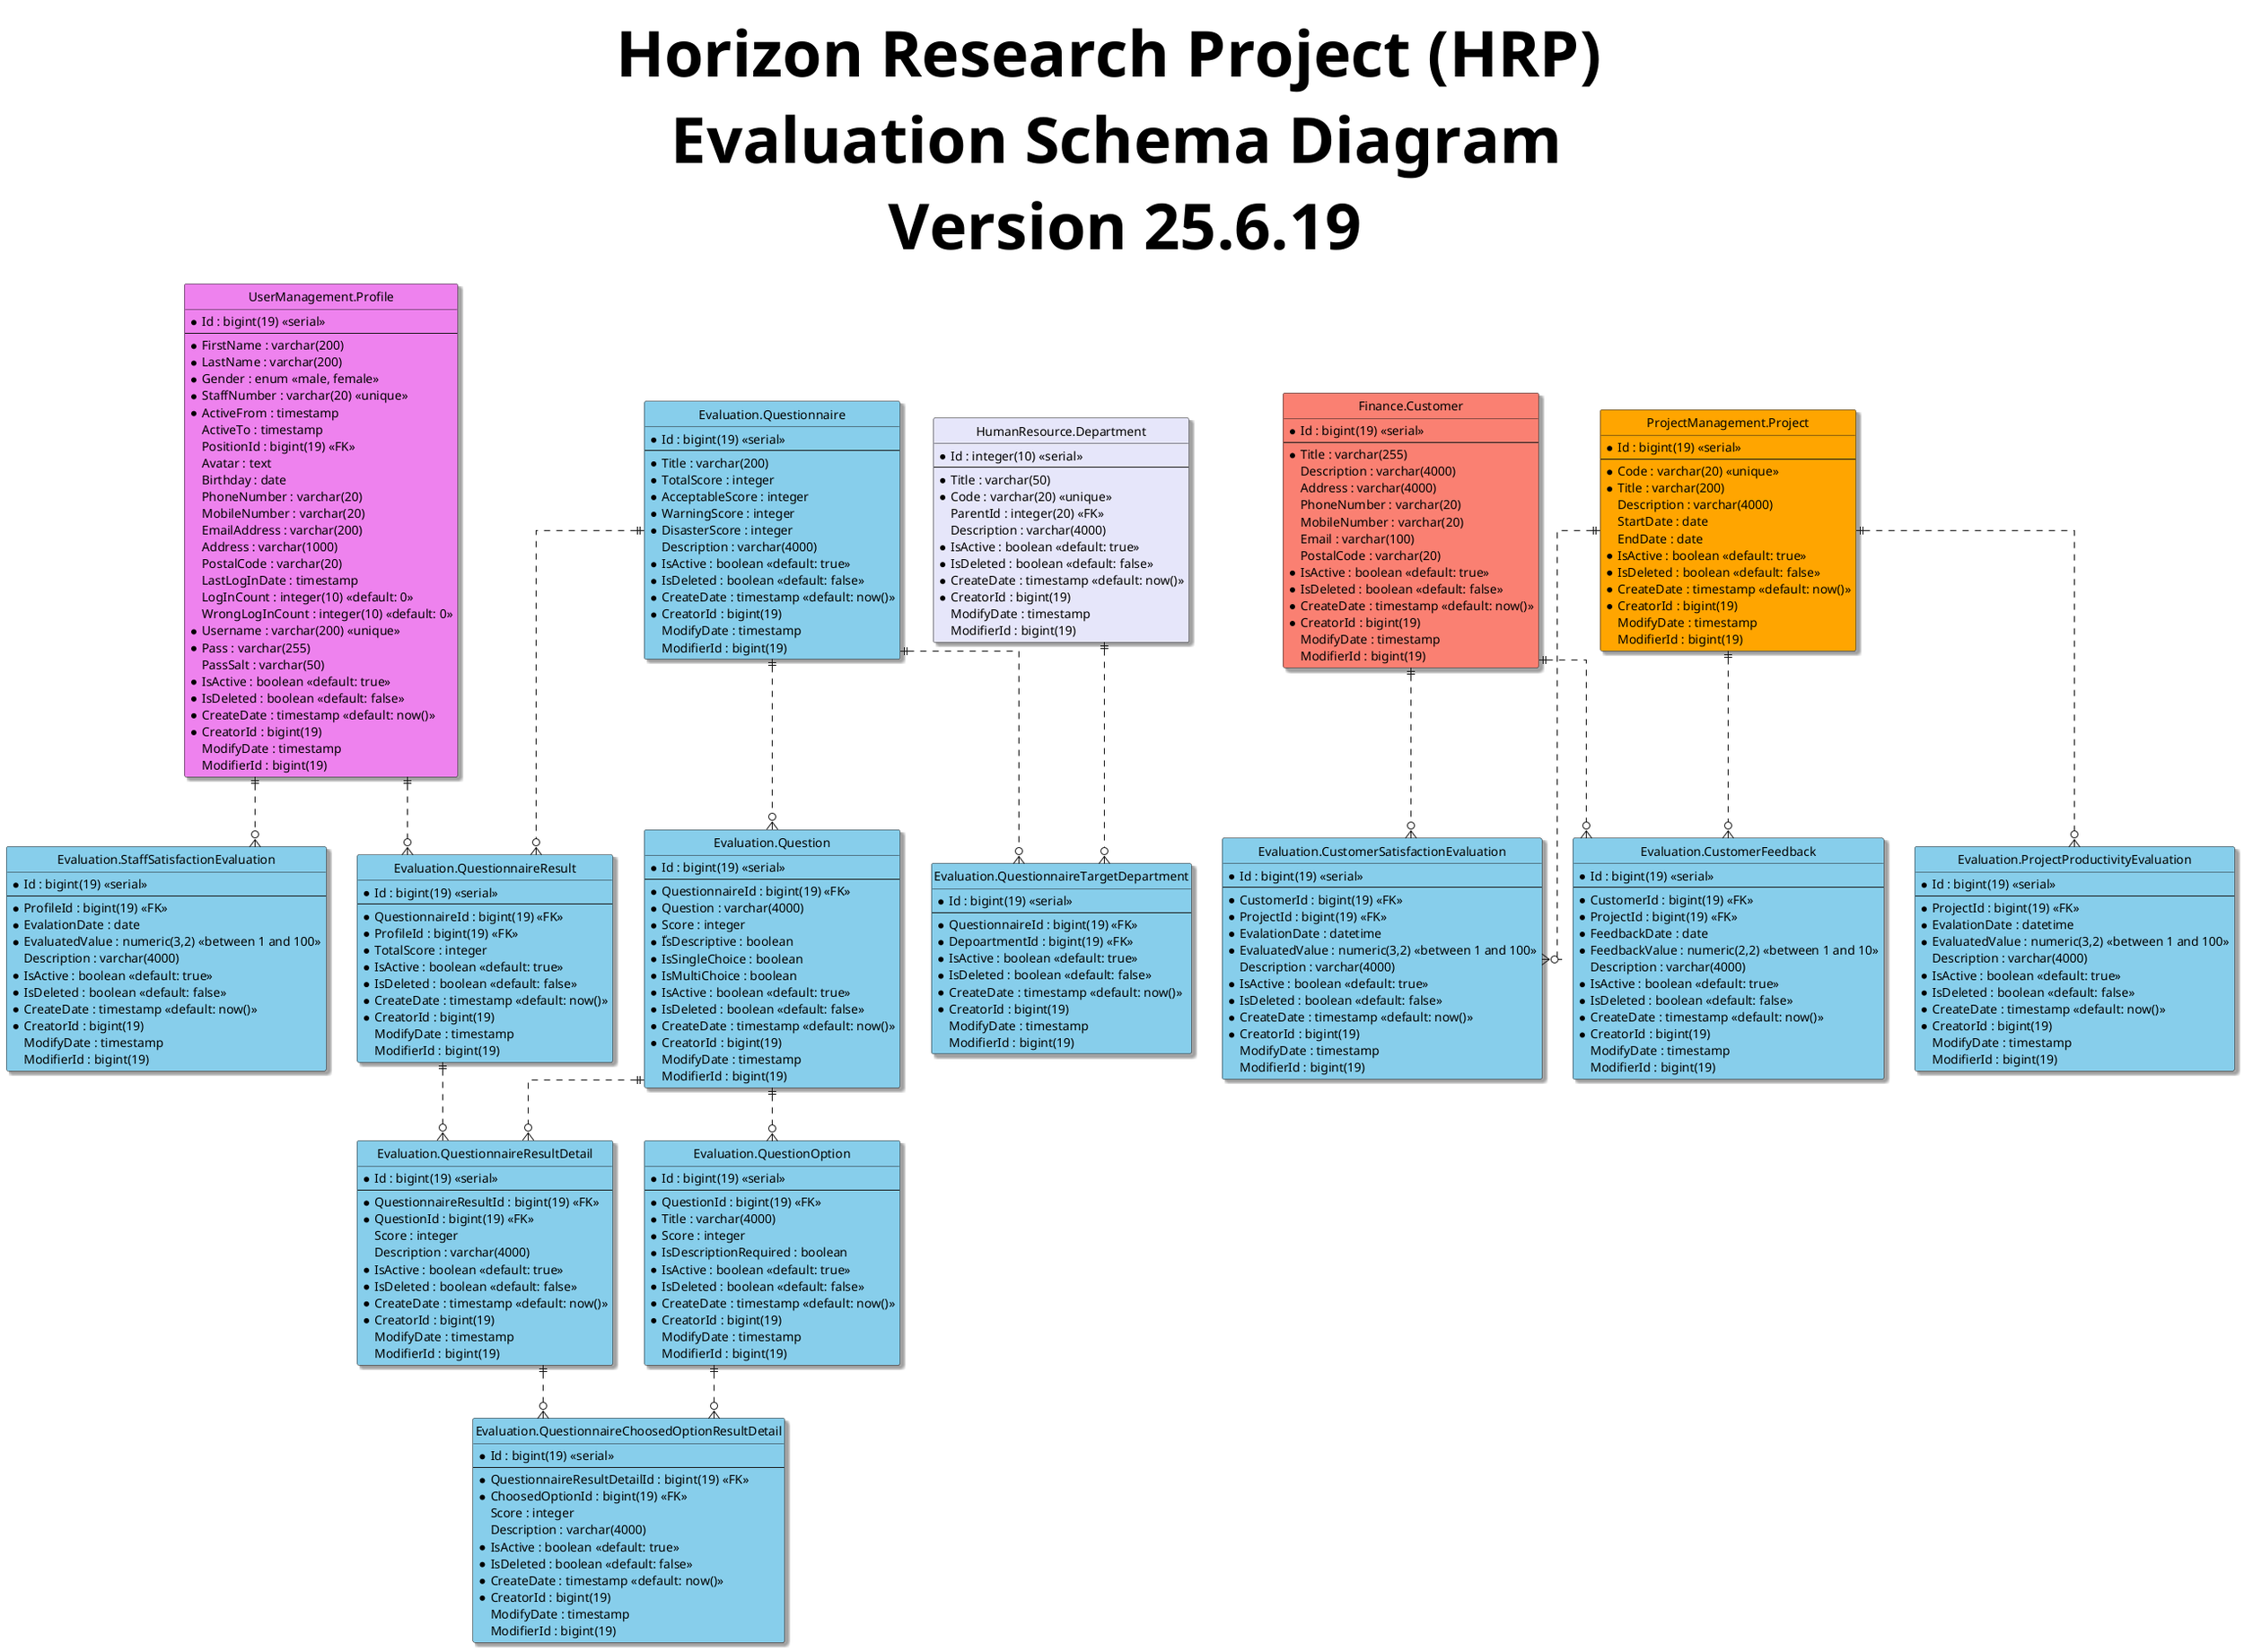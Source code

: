 @startuml
hide circle
skinparam classBackgroundColor #Business
skinparam linetype ortho
skinparam Shadowing True
skinparam TitleFontSize 72pt

title Horizon Research Project (HRP) \n Evaluation Schema Diagram \n Version 25.6.19

entity "UserManagement.Profile" as profile #Violet{
  *Id : bigint(19) <<serial>>
  --
  *FirstName : varchar(200)
  *LastName : varchar(200)
  *Gender : enum <<male, female>>
  *StaffNumber : varchar(20) <<unique>>
  *ActiveFrom : timestamp
  ActiveTo : timestamp
  PositionId : bigint(19) <<FK>>
  Avatar : text
  Birthday : date
  PhoneNumber : varchar(20)
  MobileNumber : varchar(20)
  EmailAddress : varchar(200)
  Address : varchar(1000)
  PostalCode : varchar(20)
  LastLogInDate : timestamp
  LogInCount : integer(10) <<default: 0>>
  WrongLogInCount : integer(10) <<default: 0>>
  *Username : varchar(200) <<unique>>
  *Pass : varchar(255)
  PassSalt : varchar(50)
  *IsActive : boolean <<default: true>>
  *IsDeleted : boolean <<default: false>>
  *CreateDate : timestamp <<default: now()>>
  *CreatorId : bigint(19)
  ModifyDate : timestamp
  ModifierId : bigint(19)
}

entity "HumanResource.Department" as department #Lavender{
  *Id : integer(10) <<serial>>
  --
  *Title : varchar(50)
  *Code : varchar(20) <<unique>>
  ParentId : integer(20) <<FK>>
  Description : varchar(4000)
  *IsActive : boolean <<default: true>>
  *IsDeleted : boolean <<default: false>>
  *CreateDate : timestamp <<default: now()>>
  *CreatorId : bigint(19)
  ModifyDate : timestamp
  ModifierId : bigint(19)
}

entity "ProjectManagement.Project" as project #Orange{
  *Id : bigint(19) <<serial>>
  --
  *Code : varchar(20) <<unique>>
  *Title : varchar(200)
  Description : varchar(4000)
  StartDate : date
  EndDate : date
  *IsActive : boolean <<default: true>>
  *IsDeleted : boolean <<default: false>>
  *CreateDate : timestamp <<default: now()>>
  *CreatorId : bigint(19)
  ModifyDate : timestamp
  ModifierId : bigint(19)
}

entity "Finance.Customer" as customer #Salmon{
  *Id : bigint(19) <<serial>>
  --
  *Title : varchar(255)
  Description : varchar(4000)
  Address : varchar(4000)
  PhoneNumber : varchar(20)
  MobileNumber : varchar(20)
  Email : varchar(100)
  PostalCode : varchar(20)
  *IsActive : boolean <<default: true>>
  *IsDeleted : boolean <<default: false>>
  *CreateDate : timestamp <<default: now()>>
  *CreatorId : bigint(19)
  ModifyDate : timestamp
  ModifierId : bigint(19)
}

entity "Evaluation.Questionnaire" as questionnaire #SkyBlue{
  *Id : bigint(19) <<serial>>
  --
  *Title : varchar(200)
  *TotalScore : integer
  *AcceptableScore : integer
  *WarningScore : integer
  *DisasterScore : integer
  Description : varchar(4000)
  *IsActive : boolean <<default: true>>
  *IsDeleted : boolean <<default: false>>
  *CreateDate : timestamp <<default: now()>>
  *CreatorId : bigint(19)
  ModifyDate : timestamp
  ModifierId : bigint(19)
}

entity "Evaluation.QuestionnaireTargetDepartment" as questionnaireTargetDepartment #SkyBlue{
  *Id : bigint(19) <<serial>>
  --
  *QuestionnaireId : bigint(19) <<FK>>
  *DepoartmentId : bigint(19) <<FK>>
  *IsActive : boolean <<default: true>>
  *IsDeleted : boolean <<default: false>>
  *CreateDate : timestamp <<default: now()>>
  *CreatorId : bigint(19)
  ModifyDate : timestamp
  ModifierId : bigint(19)
}

entity "Evaluation.Question" as question #SkyBlue{
  *Id : bigint(19) <<serial>>
  --
  *QuestionnaireId : bigint(19) <<FK>>
  *Question : varchar(4000)
  *Score : integer
  *ّIsDescriptive : boolean
  *IsSingleChoice : boolean
  *IsMultiChoice : boolean
  *IsActive : boolean <<default: true>>
  *IsDeleted : boolean <<default: false>>
  *CreateDate : timestamp <<default: now()>>
  *CreatorId : bigint(19)
  ModifyDate : timestamp
  ModifierId : bigint(19)
}

entity "Evaluation.QuestionOption" as questionOption #SkyBlue{
  *Id : bigint(19) <<serial>>
  --
  *QuestionId : bigint(19) <<FK>>
  *Title : varchar(4000)
  *Score : integer
  *IsDescriptionRequired : boolean
  *IsActive : boolean <<default: true>>
  *IsDeleted : boolean <<default: false>>
  *CreateDate : timestamp <<default: now()>>
  *CreatorId : bigint(19)
  ModifyDate : timestamp
  ModifierId : bigint(19)
}

entity "Evaluation.QuestionnaireResult" as questionnaireResult #SkyBlue{
  *Id : bigint(19) <<serial>>
  --
  *QuestionnaireId : bigint(19) <<FK>>
  *ProfileId : bigint(19) <<FK>>
  *TotalScore : integer
  *IsActive : boolean <<default: true>>
  *IsDeleted : boolean <<default: false>>
  *CreateDate : timestamp <<default: now()>>
  *CreatorId : bigint(19)
  ModifyDate : timestamp
  ModifierId : bigint(19)
}

entity "Evaluation.QuestionnaireResultDetail" as questionnaireResultDetail #SkyBlue{
  *Id : bigint(19) <<serial>>
  --
  *QuestionnaireResultId : bigint(19) <<FK>>
  *QuestionId : bigint(19) <<FK>>
  Score : integer
  Description : varchar(4000)
  *IsActive : boolean <<default: true>>
  *IsDeleted : boolean <<default: false>>
  *CreateDate : timestamp <<default: now()>>
  *CreatorId : bigint(19)
  ModifyDate : timestamp
  ModifierId : bigint(19)
}

entity "Evaluation.QuestionnaireChoosedOptionResultDetail" as questionnairChoosedOptionResultDetail #SkyBlue{
  *Id : bigint(19) <<serial>>
  --
  *QuestionnaireResultDetailId : bigint(19) <<FK>>
  *ChoosedOptionId : bigint(19) <<FK>>
  Score : integer
  Description : varchar(4000)
  *IsActive : boolean <<default: true>>
  *IsDeleted : boolean <<default: false>>
  *CreateDate : timestamp <<default: now()>>
  *CreatorId : bigint(19)
  ModifyDate : timestamp
  ModifierId : bigint(19)
}

entity "Evaluation.CustomerFeedback" as customerFeedback #SkyBlue{
  *Id : bigint(19) <<serial>>
  --
  *CustomerId : bigint(19) <<FK>>
  *ProjectId : bigint(19) <<FK>>
  *FeedbackDate : date
  *FeedbackValue : numeric(2,2) <<between 1 and 10>>
  Description : varchar(4000)
  *IsActive : boolean <<default: true>>
  *IsDeleted : boolean <<default: false>>
  *CreateDate : timestamp <<default: now()>>
  *CreatorId : bigint(19)
  ModifyDate : timestamp
  ModifierId : bigint(19)
}

entity "Evaluation.StaffSatisfactionEvaluation" as staffSatisfactionEvaluation #SkyBlue{
  *Id : bigint(19) <<serial>>
  --
  *ProfileId : bigint(19) <<FK>>
  *EvalationDate : date
  *EvaluatedValue : numeric(3,2) <<between 1 and 100>>
  Description : varchar(4000)
  *IsActive : boolean <<default: true>>
  *IsDeleted : boolean <<default: false>>
  *CreateDate : timestamp <<default: now()>>
  *CreatorId : bigint(19)
  ModifyDate : timestamp
  ModifierId : bigint(19)
}

entity "Evaluation.ProjectProductivityEvaluation" as projectProductivityEvaluation #SkyBlue{
  *Id : bigint(19) <<serial>>
  --
  *ProjectId : bigint(19) <<FK>>
  *EvalationDate : datetime
  *EvaluatedValue : numeric(3,2) <<between 1 and 100>>
  Description : varchar(4000)
  *IsActive : boolean <<default: true>>
  *IsDeleted : boolean <<default: false>>
  *CreateDate : timestamp <<default: now()>>
  *CreatorId : bigint(19)
  ModifyDate : timestamp
  ModifierId : bigint(19)
}

entity "Evaluation.CustomerSatisfactionEvaluation" as customerSatisfactionEvaluation #SkyBlue{
  *Id : bigint(19) <<serial>>
  --
  *CustomerId : bigint(19) <<FK>>
  *ProjectId : bigint(19) <<FK>>
  *EvalationDate : datetime
  *EvaluatedValue : numeric(3,2) <<between 1 and 100>>
  Description : varchar(4000)
  *IsActive : boolean <<default: true>>
  *IsDeleted : boolean <<default: false>>
  *CreateDate : timestamp <<default: now()>>
  *CreatorId : bigint(19)
  ModifyDate : timestamp
  ModifierId : bigint(19)
}

questionnaire ||..o{ questionnaireTargetDepartment
department ||..o{ questionnaireTargetDepartment
questionnaire ||..o{ question
question ||..o{ questionOption
questionnaire ||..o{ questionnaireResult
profile ||..o{ questionnaireResult
questionnaireResult ||..o{ questionnaireResultDetail
question ||..o{ questionnaireResultDetail
questionnaireResultDetail ||..o{ questionnairChoosedOptionResultDetail
questionOption ||..o{ questionnairChoosedOptionResultDetail
profile ||..o{ staffSatisfactionEvaluation
project ||..o{ projectProductivityEvaluation
customer ||..o{ customerSatisfactionEvaluation
project ||..o{ customerSatisfactionEvaluation
customer ||..o{ customerFeedback
project ||..o{ customerFeedback

@enduml